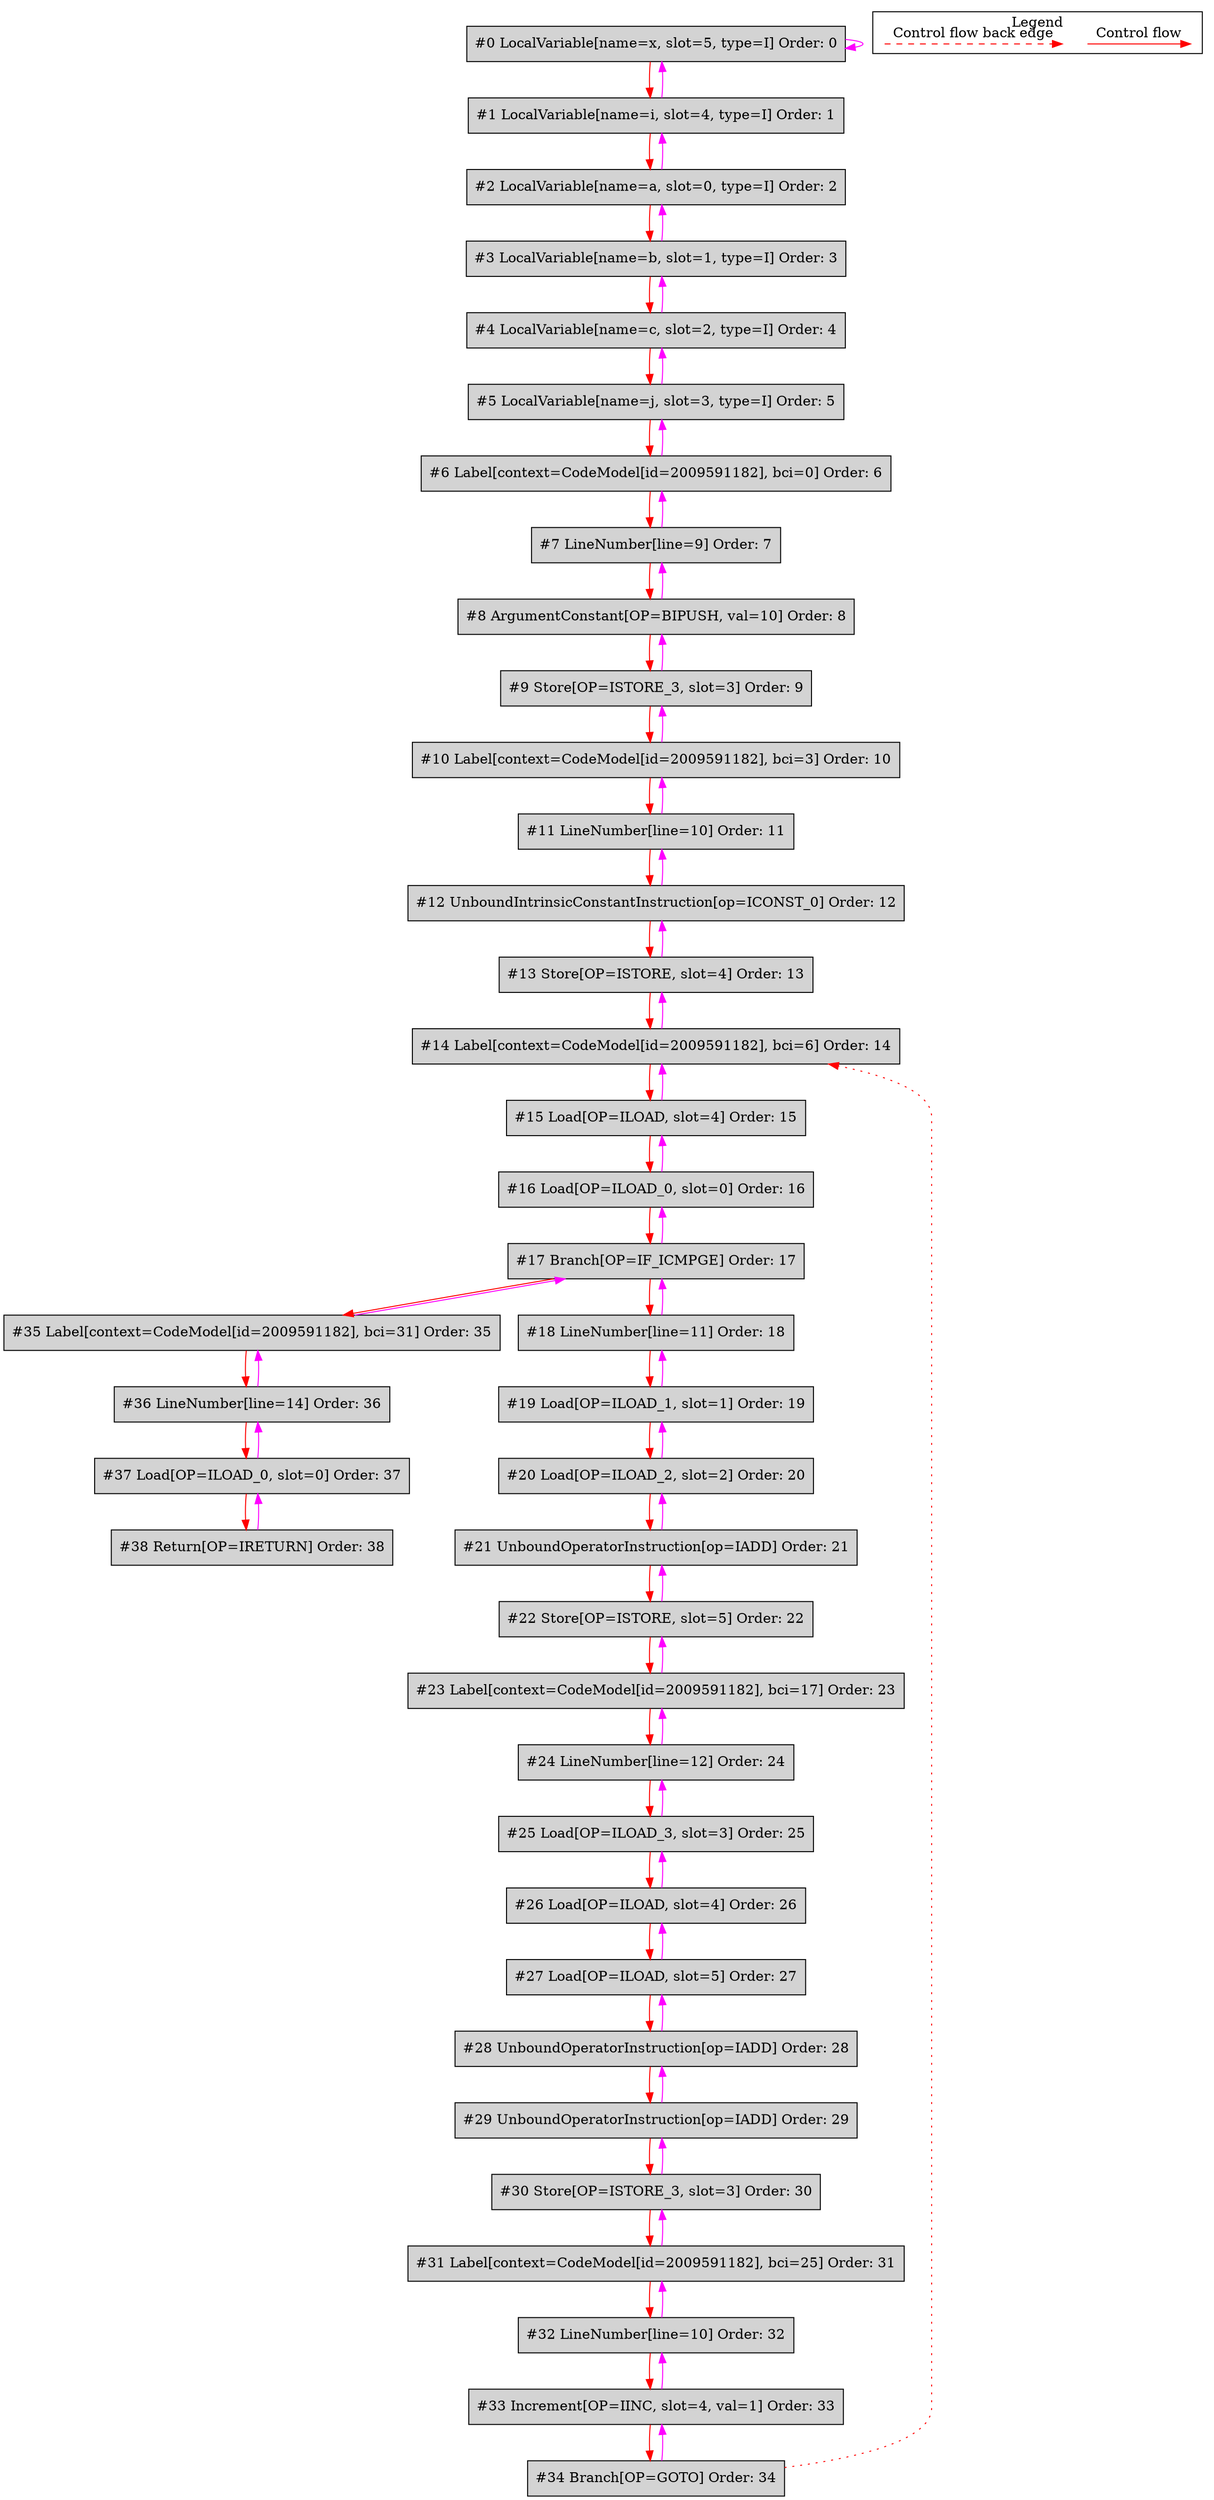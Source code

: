 digraph {
 ordering="in";
 node0[label="#0 LocalVariable[name=x, slot=5, type=I] Order: 0", shape=box, fillcolor=lightgrey, style=filled];
 node1[label="#1 LocalVariable[name=i, slot=4, type=I] Order: 1", shape=box, fillcolor=lightgrey, style=filled];
 node2[label="#2 LocalVariable[name=a, slot=0, type=I] Order: 2", shape=box, fillcolor=lightgrey, style=filled];
 node3[label="#3 LocalVariable[name=b, slot=1, type=I] Order: 3", shape=box, fillcolor=lightgrey, style=filled];
 node4[label="#4 LocalVariable[name=c, slot=2, type=I] Order: 4", shape=box, fillcolor=lightgrey, style=filled];
 node5[label="#5 LocalVariable[name=j, slot=3, type=I] Order: 5", shape=box, fillcolor=lightgrey, style=filled];
 node6[label="#6 Label[context=CodeModel[id=2009591182], bci=0] Order: 6", shape=box, fillcolor=lightgrey, style=filled];
 node7[label="#7 LineNumber[line=9] Order: 7", shape=box, fillcolor=lightgrey, style=filled];
 node8[label="#8 ArgumentConstant[OP=BIPUSH, val=10] Order: 8", shape=box, fillcolor=lightgrey, style=filled];
 node9[label="#9 Store[OP=ISTORE_3, slot=3] Order: 9", shape=box, fillcolor=lightgrey, style=filled];
 node10[label="#10 Label[context=CodeModel[id=2009591182], bci=3] Order: 10", shape=box, fillcolor=lightgrey, style=filled];
 node11[label="#11 LineNumber[line=10] Order: 11", shape=box, fillcolor=lightgrey, style=filled];
 node12[label="#12 UnboundIntrinsicConstantInstruction[op=ICONST_0] Order: 12", shape=box, fillcolor=lightgrey, style=filled];
 node13[label="#13 Store[OP=ISTORE, slot=4] Order: 13", shape=box, fillcolor=lightgrey, style=filled];
 node14[label="#14 Label[context=CodeModel[id=2009591182], bci=6] Order: 14", shape=box, fillcolor=lightgrey, style=filled];
 node15[label="#15 Load[OP=ILOAD, slot=4] Order: 15", shape=box, fillcolor=lightgrey, style=filled];
 node16[label="#16 Load[OP=ILOAD_0, slot=0] Order: 16", shape=box, fillcolor=lightgrey, style=filled];
 node17[label="#17 Branch[OP=IF_ICMPGE] Order: 17", shape=box, fillcolor=lightgrey, style=filled];
 node18[label="#18 LineNumber[line=11] Order: 18", shape=box, fillcolor=lightgrey, style=filled];
 node19[label="#19 Load[OP=ILOAD_1, slot=1] Order: 19", shape=box, fillcolor=lightgrey, style=filled];
 node20[label="#20 Load[OP=ILOAD_2, slot=2] Order: 20", shape=box, fillcolor=lightgrey, style=filled];
 node21[label="#21 UnboundOperatorInstruction[op=IADD] Order: 21", shape=box, fillcolor=lightgrey, style=filled];
 node22[label="#22 Store[OP=ISTORE, slot=5] Order: 22", shape=box, fillcolor=lightgrey, style=filled];
 node23[label="#23 Label[context=CodeModel[id=2009591182], bci=17] Order: 23", shape=box, fillcolor=lightgrey, style=filled];
 node24[label="#24 LineNumber[line=12] Order: 24", shape=box, fillcolor=lightgrey, style=filled];
 node25[label="#25 Load[OP=ILOAD_3, slot=3] Order: 25", shape=box, fillcolor=lightgrey, style=filled];
 node26[label="#26 Load[OP=ILOAD, slot=4] Order: 26", shape=box, fillcolor=lightgrey, style=filled];
 node27[label="#27 Load[OP=ILOAD, slot=5] Order: 27", shape=box, fillcolor=lightgrey, style=filled];
 node28[label="#28 UnboundOperatorInstruction[op=IADD] Order: 28", shape=box, fillcolor=lightgrey, style=filled];
 node29[label="#29 UnboundOperatorInstruction[op=IADD] Order: 29", shape=box, fillcolor=lightgrey, style=filled];
 node30[label="#30 Store[OP=ISTORE_3, slot=3] Order: 30", shape=box, fillcolor=lightgrey, style=filled];
 node31[label="#31 Label[context=CodeModel[id=2009591182], bci=25] Order: 31", shape=box, fillcolor=lightgrey, style=filled];
 node32[label="#32 LineNumber[line=10] Order: 32", shape=box, fillcolor=lightgrey, style=filled];
 node33[label="#33 Increment[OP=IINC, slot=4, val=1] Order: 33", shape=box, fillcolor=lightgrey, style=filled];
 node34[label="#34 Branch[OP=GOTO] Order: 34", shape=box, fillcolor=lightgrey, style=filled];
 node35[label="#35 Label[context=CodeModel[id=2009591182], bci=31] Order: 35", shape=box, fillcolor=lightgrey, style=filled];
 node36[label="#36 LineNumber[line=14] Order: 36", shape=box, fillcolor=lightgrey, style=filled];
 node37[label="#37 Load[OP=ILOAD_0, slot=0] Order: 37", shape=box, fillcolor=lightgrey, style=filled];
 node38[label="#38 Return[OP=IRETURN] Order: 38", shape=box, fillcolor=lightgrey, style=filled];
 node0 -> node0[color=fuchsia];
 node0 -> node1[color=red];
 node1 -> node0[color=fuchsia];
 node1 -> node2[color=red];
 node2 -> node1[color=fuchsia];
 node2 -> node3[color=red];
 node3 -> node2[color=fuchsia];
 node3 -> node4[color=red];
 node4 -> node3[color=fuchsia];
 node4 -> node5[color=red];
 node5 -> node4[color=fuchsia];
 node5 -> node6[color=red];
 node6 -> node5[color=fuchsia];
 node6 -> node7[color=red];
 node7 -> node6[color=fuchsia];
 node7 -> node8[color=red];
 node8 -> node7[color=fuchsia];
 node8 -> node9[color=red];
 node9 -> node8[color=fuchsia];
 node9 -> node10[color=red];
 node10 -> node9[color=fuchsia];
 node10 -> node11[color=red];
 node11 -> node10[color=fuchsia];
 node11 -> node12[color=red];
 node12 -> node11[color=fuchsia];
 node12 -> node13[color=red];
 node13 -> node12[color=fuchsia];
 node13 -> node14[color=red];
 node34 -> node14[color=red, style=dotted];
 node14 -> node13[color=fuchsia];
 node14 -> node15[color=red];
 node15 -> node14[color=fuchsia];
 node15 -> node16[color=red];
 node16 -> node15[color=fuchsia];
 node16 -> node17[color=red];
 node17 -> node16[color=fuchsia];
 node17 -> node18[color=red];
 node18 -> node17[color=fuchsia];
 node18 -> node19[color=red];
 node19 -> node18[color=fuchsia];
 node19 -> node20[color=red];
 node20 -> node19[color=fuchsia];
 node20 -> node21[color=red];
 node21 -> node20[color=fuchsia];
 node21 -> node22[color=red];
 node22 -> node21[color=fuchsia];
 node22 -> node23[color=red];
 node23 -> node22[color=fuchsia];
 node23 -> node24[color=red];
 node24 -> node23[color=fuchsia];
 node24 -> node25[color=red];
 node25 -> node24[color=fuchsia];
 node25 -> node26[color=red];
 node26 -> node25[color=fuchsia];
 node26 -> node27[color=red];
 node27 -> node26[color=fuchsia];
 node27 -> node28[color=red];
 node28 -> node27[color=fuchsia];
 node28 -> node29[color=red];
 node29 -> node28[color=fuchsia];
 node29 -> node30[color=red];
 node30 -> node29[color=fuchsia];
 node30 -> node31[color=red];
 node31 -> node30[color=fuchsia];
 node31 -> node32[color=red];
 node32 -> node31[color=fuchsia];
 node32 -> node33[color=red];
 node33 -> node32[color=fuchsia];
 node33 -> node34[color=red];
 node34 -> node33[color=fuchsia];
 node17 -> node35[color=red];
 node35 -> node17[color=fuchsia];
 node35 -> node36[color=red];
 node36 -> node35[color=fuchsia];
 node36 -> node37[color=red];
 node37 -> node36[color=fuchsia];
 node37 -> node38[color=red];
 node38 -> node37[color=fuchsia];
 subgraph cluster_000 {
  label = "Legend";
  node [shape=point]
  {
   rank=same;
   c0 [style = invis];
   c1 [style = invis];
   c2 [style = invis];
   c3 [style = invis];
  }
  c0 -> c1 [label="Control flow", style=solid, color=red]
  c2 -> c3 [label="Control flow back edge", style=dashed, color=red]
 }

}
